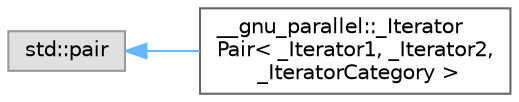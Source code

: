 digraph "Graphical Class Hierarchy"
{
 // LATEX_PDF_SIZE
  bgcolor="transparent";
  edge [fontname=Helvetica,fontsize=10,labelfontname=Helvetica,labelfontsize=10];
  node [fontname=Helvetica,fontsize=10,shape=box,height=0.2,width=0.4];
  rankdir="LR";
  Node0 [id="Node000000",label="std::pair",height=0.2,width=0.4,color="grey60", fillcolor="#E0E0E0", style="filled",tooltip=" "];
  Node0 -> Node1 [id="edge427_Node000000_Node000001",dir="back",color="steelblue1",style="solid",tooltip=" "];
  Node1 [id="Node000001",label="__gnu_parallel::_Iterator\lPair\< _Iterator1, _Iterator2,\l _IteratorCategory \>",height=0.2,width=0.4,color="grey40", fillcolor="white", style="filled",URL="$class____gnu__parallel_1_1___iterator_pair.html",tooltip="A pair of iterators. The usual iterator operations are applied to both child iterators."];
}
